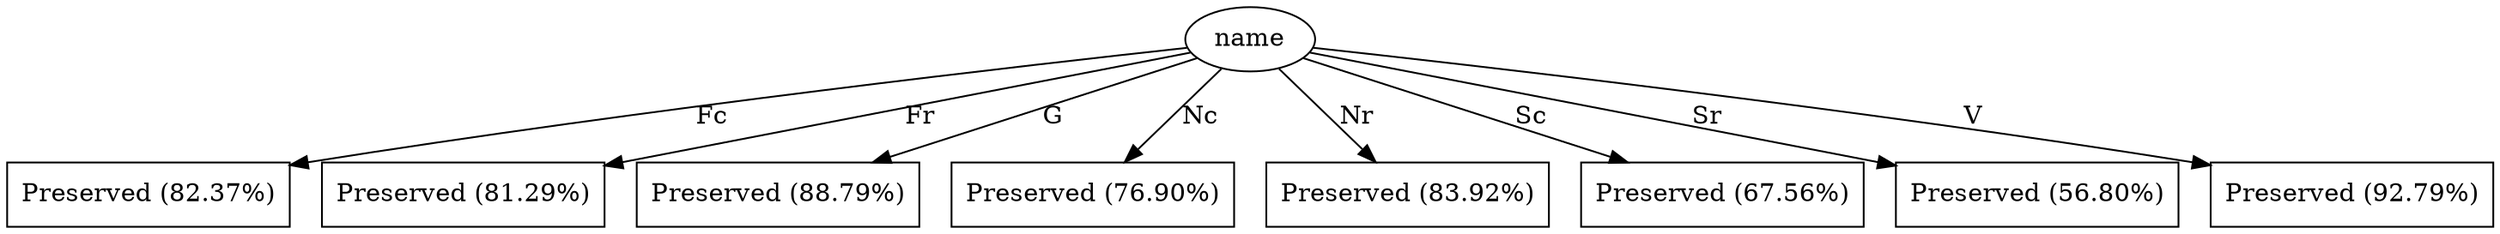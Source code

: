 digraph G {
"bg==" [ shape=ellipse label="name"]
"bg==" -> "bi0w" [ label="Fc" ]
"bi0w" [ shape=box label="Preserved (82.37%)"]
"bg==" -> "bi0x" [ label="Fr" ]
"bi0x" [ shape=box label="Preserved (81.29%)"]
"bg==" -> "bi0y" [ label="G" ]
"bi0y" [ shape=box label="Preserved (88.79%)"]
"bg==" -> "bi0z" [ label="Nc" ]
"bi0z" [ shape=box label="Preserved (76.90%)"]
"bg==" -> "bi00" [ label="Nr" ]
"bi00" [ shape=box label="Preserved (83.92%)"]
"bg==" -> "bi01" [ label="Sc" ]
"bi01" [ shape=box label="Preserved (67.56%)"]
"bg==" -> "bi02" [ label="Sr" ]
"bi02" [ shape=box label="Preserved (56.80%)"]
"bg==" -> "bi03" [ label="V" ]
"bi03" [ shape=box label="Preserved (92.79%)"]
}
